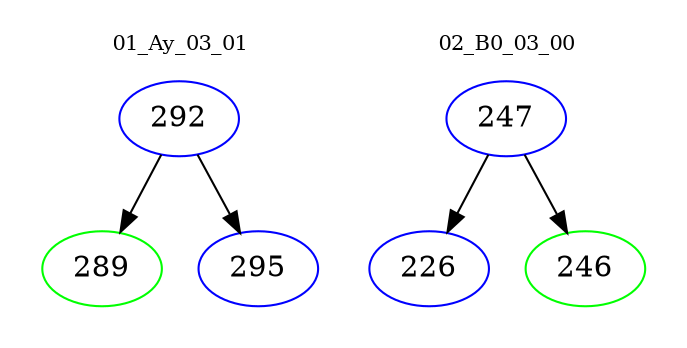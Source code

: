 digraph{
subgraph cluster_0 {
color = white
label = "01_Ay_03_01";
fontsize=10;
T0_292 [label="292", color="blue"]
T0_292 -> T0_289 [color="black"]
T0_289 [label="289", color="green"]
T0_292 -> T0_295 [color="black"]
T0_295 [label="295", color="blue"]
}
subgraph cluster_1 {
color = white
label = "02_B0_03_00";
fontsize=10;
T1_247 [label="247", color="blue"]
T1_247 -> T1_226 [color="black"]
T1_226 [label="226", color="blue"]
T1_247 -> T1_246 [color="black"]
T1_246 [label="246", color="green"]
}
}
